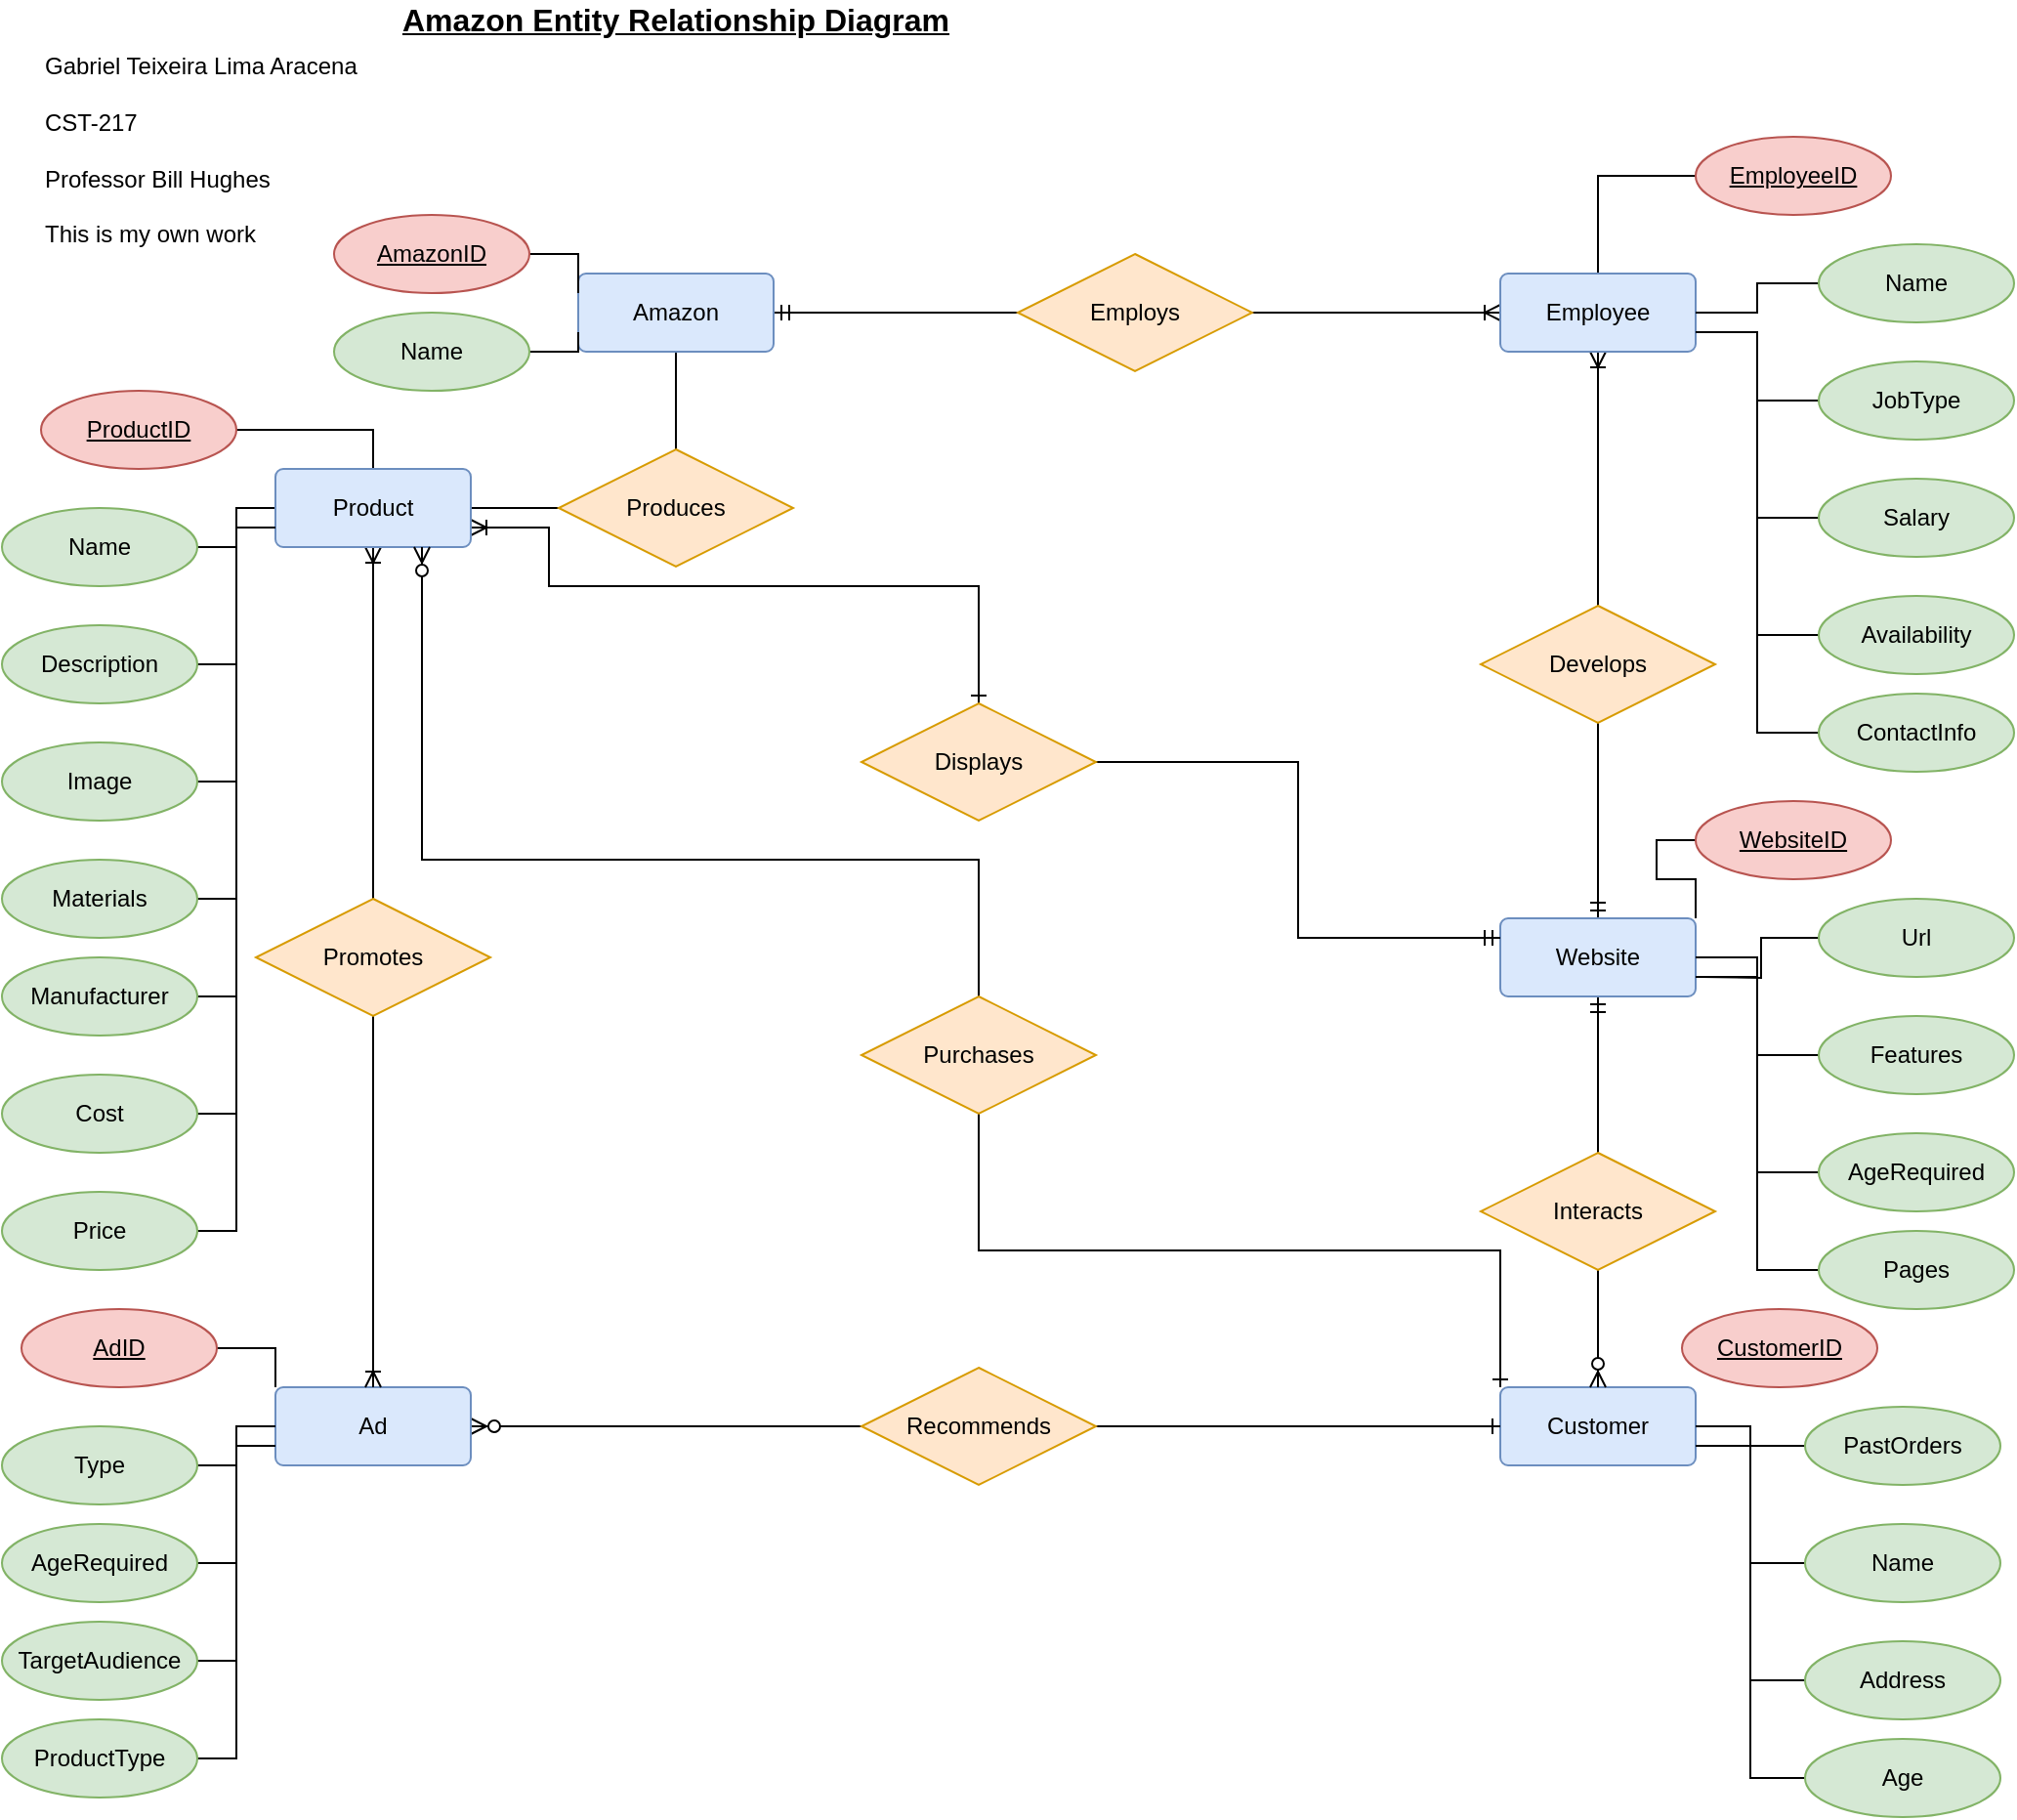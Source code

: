 <mxfile version="14.2.4" type="github">
  <diagram id="-Oxh2yh2YHTzHLASi9jl" name="Page-1">
    <mxGraphModel dx="868" dy="450" grid="1" gridSize="10" guides="1" tooltips="1" connect="1" arrows="1" fold="1" page="1" pageScale="1" pageWidth="827" pageHeight="1169" math="0" shadow="0">
      <root>
        <mxCell id="0" />
        <mxCell id="1" parent="0" />
        <mxCell id="oyXa_XFpboJBpk3tU4l2-1" value="&lt;font style=&quot;font-size: 16px&quot;&gt;&lt;b&gt;&lt;u&gt;Amazon Entity Relationship Diagram&lt;/u&gt;&lt;/b&gt;&lt;/font&gt;" style="text;html=1;strokeColor=none;fillColor=none;align=center;verticalAlign=middle;whiteSpace=wrap;rounded=0;" vertex="1" parent="1">
          <mxGeometry x="190" y="30" width="430" height="20" as="geometry" />
        </mxCell>
        <mxCell id="oyXa_XFpboJBpk3tU4l2-2" value="Gabriel Teixeira Lima Aracena&lt;br&gt;&lt;br&gt;CST-217&lt;br&gt;&lt;br&gt;Professor Bill Hughes&lt;br&gt;&lt;br&gt;This is my own work" style="text;html=1;strokeColor=none;fillColor=none;align=left;verticalAlign=top;whiteSpace=wrap;rounded=0;" vertex="1" parent="1">
          <mxGeometry x="80" y="50" width="170" height="130" as="geometry" />
        </mxCell>
        <mxCell id="oyXa_XFpboJBpk3tU4l2-6" style="edgeStyle=orthogonalEdgeStyle;rounded=0;orthogonalLoop=1;jettySize=auto;html=1;exitX=0.5;exitY=0;exitDx=0;exitDy=0;entryX=1;entryY=0.5;entryDx=0;entryDy=0;endArrow=none;endFill=0;" edge="1" parent="1" source="oyXa_XFpboJBpk3tU4l2-3" target="oyXa_XFpboJBpk3tU4l2-4">
          <mxGeometry relative="1" as="geometry" />
        </mxCell>
        <mxCell id="oyXa_XFpboJBpk3tU4l2-8" style="edgeStyle=orthogonalEdgeStyle;rounded=0;orthogonalLoop=1;jettySize=auto;html=1;exitX=0;exitY=0.5;exitDx=0;exitDy=0;entryX=1;entryY=0.5;entryDx=0;entryDy=0;endArrow=none;endFill=0;" edge="1" parent="1" source="oyXa_XFpboJBpk3tU4l2-3" target="oyXa_XFpboJBpk3tU4l2-7">
          <mxGeometry relative="1" as="geometry" />
        </mxCell>
        <mxCell id="oyXa_XFpboJBpk3tU4l2-23" style="edgeStyle=orthogonalEdgeStyle;rounded=0;orthogonalLoop=1;jettySize=auto;html=1;exitX=0.5;exitY=1;exitDx=0;exitDy=0;endArrow=none;endFill=0;startArrow=ERoneToMany;startFill=0;" edge="1" parent="1" source="oyXa_XFpboJBpk3tU4l2-3" target="oyXa_XFpboJBpk3tU4l2-22">
          <mxGeometry relative="1" as="geometry" />
        </mxCell>
        <mxCell id="oyXa_XFpboJBpk3tU4l2-42" style="edgeStyle=orthogonalEdgeStyle;rounded=0;orthogonalLoop=1;jettySize=auto;html=1;exitX=1;exitY=0.5;exitDx=0;exitDy=0;entryX=0;entryY=0.5;entryDx=0;entryDy=0;startArrow=none;startFill=0;endArrow=none;endFill=0;" edge="1" parent="1" source="oyXa_XFpboJBpk3tU4l2-3" target="oyXa_XFpboJBpk3tU4l2-40">
          <mxGeometry relative="1" as="geometry" />
        </mxCell>
        <mxCell id="oyXa_XFpboJBpk3tU4l2-81" style="edgeStyle=orthogonalEdgeStyle;rounded=0;orthogonalLoop=1;jettySize=auto;html=1;exitX=1;exitY=0.75;exitDx=0;exitDy=0;entryX=0.5;entryY=0;entryDx=0;entryDy=0;startArrow=ERoneToMany;startFill=0;endArrow=ERone;endFill=0;" edge="1" parent="1" source="oyXa_XFpboJBpk3tU4l2-3" target="oyXa_XFpboJBpk3tU4l2-80">
          <mxGeometry relative="1" as="geometry">
            <Array as="points">
              <mxPoint x="340" y="300" />
              <mxPoint x="340" y="330" />
              <mxPoint x="560" y="330" />
            </Array>
          </mxGeometry>
        </mxCell>
        <mxCell id="oyXa_XFpboJBpk3tU4l2-3" value="Product" style="rounded=1;arcSize=10;whiteSpace=wrap;html=1;align=center;fillColor=#dae8fc;strokeColor=#6c8ebf;" vertex="1" parent="1">
          <mxGeometry x="200" y="270" width="100" height="40" as="geometry" />
        </mxCell>
        <mxCell id="oyXa_XFpboJBpk3tU4l2-4" value="ProductID" style="ellipse;whiteSpace=wrap;html=1;align=center;fontStyle=4;fillColor=#f8cecc;strokeColor=#b85450;" vertex="1" parent="1">
          <mxGeometry x="80" y="230" width="100" height="40" as="geometry" />
        </mxCell>
        <mxCell id="oyXa_XFpboJBpk3tU4l2-7" value="Name" style="ellipse;whiteSpace=wrap;html=1;align=center;fillColor=#d5e8d4;strokeColor=#82b366;" vertex="1" parent="1">
          <mxGeometry x="60" y="290" width="100" height="40" as="geometry" />
        </mxCell>
        <mxCell id="oyXa_XFpboJBpk3tU4l2-10" style="edgeStyle=orthogonalEdgeStyle;rounded=0;orthogonalLoop=1;jettySize=auto;html=1;exitX=1;exitY=0.5;exitDx=0;exitDy=0;entryX=0;entryY=0.75;entryDx=0;entryDy=0;endArrow=none;endFill=0;" edge="1" parent="1" source="oyXa_XFpboJBpk3tU4l2-9" target="oyXa_XFpboJBpk3tU4l2-3">
          <mxGeometry relative="1" as="geometry" />
        </mxCell>
        <mxCell id="oyXa_XFpboJBpk3tU4l2-9" value="Description" style="ellipse;whiteSpace=wrap;html=1;align=center;fillColor=#d5e8d4;strokeColor=#82b366;" vertex="1" parent="1">
          <mxGeometry x="60" y="350" width="100" height="40" as="geometry" />
        </mxCell>
        <mxCell id="oyXa_XFpboJBpk3tU4l2-14" style="edgeStyle=orthogonalEdgeStyle;rounded=0;orthogonalLoop=1;jettySize=auto;html=1;exitX=1;exitY=0.5;exitDx=0;exitDy=0;entryX=0;entryY=0.75;entryDx=0;entryDy=0;endArrow=none;endFill=0;" edge="1" parent="1" source="oyXa_XFpboJBpk3tU4l2-11" target="oyXa_XFpboJBpk3tU4l2-3">
          <mxGeometry relative="1" as="geometry" />
        </mxCell>
        <mxCell id="oyXa_XFpboJBpk3tU4l2-11" value="Image" style="ellipse;whiteSpace=wrap;html=1;align=center;fillColor=#d5e8d4;strokeColor=#82b366;" vertex="1" parent="1">
          <mxGeometry x="60" y="410" width="100" height="40" as="geometry" />
        </mxCell>
        <mxCell id="oyXa_XFpboJBpk3tU4l2-13" style="edgeStyle=orthogonalEdgeStyle;rounded=0;orthogonalLoop=1;jettySize=auto;html=1;exitX=1;exitY=0.5;exitDx=0;exitDy=0;entryX=0;entryY=0.75;entryDx=0;entryDy=0;endArrow=none;endFill=0;" edge="1" parent="1" source="oyXa_XFpboJBpk3tU4l2-12" target="oyXa_XFpboJBpk3tU4l2-3">
          <mxGeometry relative="1" as="geometry" />
        </mxCell>
        <mxCell id="oyXa_XFpboJBpk3tU4l2-12" value="Materials" style="ellipse;whiteSpace=wrap;html=1;align=center;fillColor=#d5e8d4;strokeColor=#82b366;" vertex="1" parent="1">
          <mxGeometry x="60" y="470" width="100" height="40" as="geometry" />
        </mxCell>
        <mxCell id="oyXa_XFpboJBpk3tU4l2-18" style="edgeStyle=orthogonalEdgeStyle;rounded=0;orthogonalLoop=1;jettySize=auto;html=1;exitX=1;exitY=0.5;exitDx=0;exitDy=0;entryX=0;entryY=0.75;entryDx=0;entryDy=0;endArrow=none;endFill=0;" edge="1" parent="1" source="oyXa_XFpboJBpk3tU4l2-15" target="oyXa_XFpboJBpk3tU4l2-3">
          <mxGeometry relative="1" as="geometry" />
        </mxCell>
        <mxCell id="oyXa_XFpboJBpk3tU4l2-15" value="Manufacturer" style="ellipse;whiteSpace=wrap;html=1;align=center;fillColor=#d5e8d4;strokeColor=#82b366;" vertex="1" parent="1">
          <mxGeometry x="60" y="520" width="100" height="40" as="geometry" />
        </mxCell>
        <mxCell id="oyXa_XFpboJBpk3tU4l2-19" style="edgeStyle=orthogonalEdgeStyle;rounded=0;orthogonalLoop=1;jettySize=auto;html=1;exitX=1;exitY=0.5;exitDx=0;exitDy=0;entryX=0;entryY=0.75;entryDx=0;entryDy=0;endArrow=none;endFill=0;" edge="1" parent="1" source="oyXa_XFpboJBpk3tU4l2-16" target="oyXa_XFpboJBpk3tU4l2-3">
          <mxGeometry relative="1" as="geometry" />
        </mxCell>
        <mxCell id="oyXa_XFpboJBpk3tU4l2-16" value="Cost" style="ellipse;whiteSpace=wrap;html=1;align=center;fillColor=#d5e8d4;strokeColor=#82b366;" vertex="1" parent="1">
          <mxGeometry x="60" y="580" width="100" height="40" as="geometry" />
        </mxCell>
        <mxCell id="oyXa_XFpboJBpk3tU4l2-20" style="edgeStyle=orthogonalEdgeStyle;rounded=0;orthogonalLoop=1;jettySize=auto;html=1;exitX=1;exitY=0.5;exitDx=0;exitDy=0;endArrow=none;endFill=0;entryX=0;entryY=0.75;entryDx=0;entryDy=0;" edge="1" parent="1" source="oyXa_XFpboJBpk3tU4l2-17" target="oyXa_XFpboJBpk3tU4l2-3">
          <mxGeometry relative="1" as="geometry">
            <mxPoint x="200" y="310" as="targetPoint" />
          </mxGeometry>
        </mxCell>
        <mxCell id="oyXa_XFpboJBpk3tU4l2-17" value="Price" style="ellipse;whiteSpace=wrap;html=1;align=center;fillColor=#d5e8d4;strokeColor=#82b366;" vertex="1" parent="1">
          <mxGeometry x="60" y="640" width="100" height="40" as="geometry" />
        </mxCell>
        <mxCell id="oyXa_XFpboJBpk3tU4l2-26" style="edgeStyle=orthogonalEdgeStyle;rounded=0;orthogonalLoop=1;jettySize=auto;html=1;exitX=0;exitY=0;exitDx=0;exitDy=0;startArrow=none;startFill=0;endArrow=none;endFill=0;" edge="1" parent="1" source="oyXa_XFpboJBpk3tU4l2-21" target="oyXa_XFpboJBpk3tU4l2-25">
          <mxGeometry relative="1" as="geometry" />
        </mxCell>
        <mxCell id="oyXa_XFpboJBpk3tU4l2-78" style="edgeStyle=orthogonalEdgeStyle;rounded=0;orthogonalLoop=1;jettySize=auto;html=1;exitX=0;exitY=0.5;exitDx=0;exitDy=0;startArrow=none;startFill=0;endArrow=ERzeroToMany;endFill=1;entryX=1;entryY=0.5;entryDx=0;entryDy=0;" edge="1" parent="1" source="oyXa_XFpboJBpk3tU4l2-77" target="oyXa_XFpboJBpk3tU4l2-21">
          <mxGeometry relative="1" as="geometry">
            <mxPoint x="410" y="840" as="targetPoint" />
          </mxGeometry>
        </mxCell>
        <mxCell id="oyXa_XFpboJBpk3tU4l2-21" value="Ad" style="rounded=1;arcSize=10;whiteSpace=wrap;html=1;align=center;fillColor=#dae8fc;strokeColor=#6c8ebf;" vertex="1" parent="1">
          <mxGeometry x="200" y="740" width="100" height="40" as="geometry" />
        </mxCell>
        <mxCell id="oyXa_XFpboJBpk3tU4l2-24" style="edgeStyle=orthogonalEdgeStyle;rounded=0;orthogonalLoop=1;jettySize=auto;html=1;exitX=0.5;exitY=1;exitDx=0;exitDy=0;entryX=0.5;entryY=0;entryDx=0;entryDy=0;startArrow=none;startFill=0;endArrow=ERoneToMany;endFill=0;" edge="1" parent="1" source="oyXa_XFpboJBpk3tU4l2-22" target="oyXa_XFpboJBpk3tU4l2-21">
          <mxGeometry relative="1" as="geometry" />
        </mxCell>
        <mxCell id="oyXa_XFpboJBpk3tU4l2-22" value="Promotes" style="shape=rhombus;perimeter=rhombusPerimeter;whiteSpace=wrap;html=1;align=center;fillColor=#ffe6cc;strokeColor=#d79b00;" vertex="1" parent="1">
          <mxGeometry x="190" y="490" width="120" height="60" as="geometry" />
        </mxCell>
        <mxCell id="oyXa_XFpboJBpk3tU4l2-25" value="AdID" style="ellipse;whiteSpace=wrap;html=1;align=center;fontStyle=4;fillColor=#f8cecc;strokeColor=#b85450;" vertex="1" parent="1">
          <mxGeometry x="70" y="700" width="100" height="40" as="geometry" />
        </mxCell>
        <mxCell id="oyXa_XFpboJBpk3tU4l2-34" style="edgeStyle=orthogonalEdgeStyle;rounded=0;orthogonalLoop=1;jettySize=auto;html=1;exitX=1;exitY=0.5;exitDx=0;exitDy=0;entryX=0;entryY=0.5;entryDx=0;entryDy=0;startArrow=none;startFill=0;endArrow=none;endFill=0;" edge="1" parent="1" source="oyXa_XFpboJBpk3tU4l2-27" target="oyXa_XFpboJBpk3tU4l2-21">
          <mxGeometry relative="1" as="geometry" />
        </mxCell>
        <mxCell id="oyXa_XFpboJBpk3tU4l2-27" value="Type" style="ellipse;whiteSpace=wrap;html=1;align=center;fillColor=#d5e8d4;strokeColor=#82b366;" vertex="1" parent="1">
          <mxGeometry x="60" y="760" width="100" height="40" as="geometry" />
        </mxCell>
        <mxCell id="oyXa_XFpboJBpk3tU4l2-33" style="edgeStyle=orthogonalEdgeStyle;rounded=0;orthogonalLoop=1;jettySize=auto;html=1;exitX=1;exitY=0.5;exitDx=0;exitDy=0;entryX=0;entryY=0.75;entryDx=0;entryDy=0;startArrow=none;startFill=0;endArrow=none;endFill=0;" edge="1" parent="1" source="oyXa_XFpboJBpk3tU4l2-28" target="oyXa_XFpboJBpk3tU4l2-21">
          <mxGeometry relative="1" as="geometry" />
        </mxCell>
        <mxCell id="oyXa_XFpboJBpk3tU4l2-28" value="AgeRequired" style="ellipse;whiteSpace=wrap;html=1;align=center;fillColor=#d5e8d4;strokeColor=#82b366;" vertex="1" parent="1">
          <mxGeometry x="60" y="810" width="100" height="40" as="geometry" />
        </mxCell>
        <mxCell id="oyXa_XFpboJBpk3tU4l2-32" style="edgeStyle=orthogonalEdgeStyle;rounded=0;orthogonalLoop=1;jettySize=auto;html=1;exitX=1;exitY=0.5;exitDx=0;exitDy=0;entryX=0;entryY=0.75;entryDx=0;entryDy=0;startArrow=none;startFill=0;endArrow=none;endFill=0;" edge="1" parent="1" source="oyXa_XFpboJBpk3tU4l2-29" target="oyXa_XFpboJBpk3tU4l2-21">
          <mxGeometry relative="1" as="geometry" />
        </mxCell>
        <mxCell id="oyXa_XFpboJBpk3tU4l2-29" value="TargetAudience" style="ellipse;whiteSpace=wrap;html=1;align=center;fillColor=#d5e8d4;strokeColor=#82b366;" vertex="1" parent="1">
          <mxGeometry x="60" y="860" width="100" height="40" as="geometry" />
        </mxCell>
        <mxCell id="oyXa_XFpboJBpk3tU4l2-31" style="edgeStyle=orthogonalEdgeStyle;rounded=0;orthogonalLoop=1;jettySize=auto;html=1;exitX=1;exitY=0.5;exitDx=0;exitDy=0;entryX=0;entryY=0.75;entryDx=0;entryDy=0;startArrow=none;startFill=0;endArrow=none;endFill=0;" edge="1" parent="1" source="oyXa_XFpboJBpk3tU4l2-30" target="oyXa_XFpboJBpk3tU4l2-21">
          <mxGeometry relative="1" as="geometry" />
        </mxCell>
        <mxCell id="oyXa_XFpboJBpk3tU4l2-30" value="ProductType" style="ellipse;whiteSpace=wrap;html=1;align=center;fillColor=#d5e8d4;strokeColor=#82b366;" vertex="1" parent="1">
          <mxGeometry x="60" y="910" width="100" height="40" as="geometry" />
        </mxCell>
        <mxCell id="oyXa_XFpboJBpk3tU4l2-41" style="edgeStyle=orthogonalEdgeStyle;rounded=0;orthogonalLoop=1;jettySize=auto;html=1;exitX=0.5;exitY=1;exitDx=0;exitDy=0;entryX=0.5;entryY=0;entryDx=0;entryDy=0;startArrow=none;startFill=0;endArrow=none;endFill=0;" edge="1" parent="1" source="oyXa_XFpboJBpk3tU4l2-35" target="oyXa_XFpboJBpk3tU4l2-40">
          <mxGeometry relative="1" as="geometry" />
        </mxCell>
        <mxCell id="oyXa_XFpboJBpk3tU4l2-44" style="edgeStyle=orthogonalEdgeStyle;rounded=0;orthogonalLoop=1;jettySize=auto;html=1;exitX=1;exitY=0.5;exitDx=0;exitDy=0;entryX=0;entryY=0.5;entryDx=0;entryDy=0;startArrow=ERmandOne;startFill=0;endArrow=none;endFill=0;" edge="1" parent="1" source="oyXa_XFpboJBpk3tU4l2-35" target="oyXa_XFpboJBpk3tU4l2-43">
          <mxGeometry relative="1" as="geometry" />
        </mxCell>
        <mxCell id="oyXa_XFpboJBpk3tU4l2-35" value="Amazon" style="rounded=1;arcSize=10;whiteSpace=wrap;html=1;align=center;fillColor=#dae8fc;strokeColor=#6c8ebf;" vertex="1" parent="1">
          <mxGeometry x="355" y="170" width="100" height="40" as="geometry" />
        </mxCell>
        <mxCell id="oyXa_XFpboJBpk3tU4l2-39" style="edgeStyle=orthogonalEdgeStyle;rounded=0;orthogonalLoop=1;jettySize=auto;html=1;exitX=1;exitY=0.5;exitDx=0;exitDy=0;entryX=0;entryY=0.25;entryDx=0;entryDy=0;startArrow=none;startFill=0;endArrow=none;endFill=0;" edge="1" parent="1" source="oyXa_XFpboJBpk3tU4l2-36" target="oyXa_XFpboJBpk3tU4l2-35">
          <mxGeometry relative="1" as="geometry" />
        </mxCell>
        <mxCell id="oyXa_XFpboJBpk3tU4l2-36" value="AmazonID" style="ellipse;whiteSpace=wrap;html=1;align=center;fontStyle=4;fillColor=#f8cecc;strokeColor=#b85450;" vertex="1" parent="1">
          <mxGeometry x="230" y="140" width="100" height="40" as="geometry" />
        </mxCell>
        <mxCell id="oyXa_XFpboJBpk3tU4l2-38" style="edgeStyle=orthogonalEdgeStyle;rounded=0;orthogonalLoop=1;jettySize=auto;html=1;exitX=1;exitY=0.5;exitDx=0;exitDy=0;entryX=0;entryY=0.75;entryDx=0;entryDy=0;startArrow=none;startFill=0;endArrow=none;endFill=0;" edge="1" parent="1" source="oyXa_XFpboJBpk3tU4l2-37" target="oyXa_XFpboJBpk3tU4l2-35">
          <mxGeometry relative="1" as="geometry" />
        </mxCell>
        <mxCell id="oyXa_XFpboJBpk3tU4l2-37" value="Name" style="ellipse;whiteSpace=wrap;html=1;align=center;fillColor=#d5e8d4;strokeColor=#82b366;" vertex="1" parent="1">
          <mxGeometry x="230" y="190" width="100" height="40" as="geometry" />
        </mxCell>
        <mxCell id="oyXa_XFpboJBpk3tU4l2-40" value="Produces" style="shape=rhombus;perimeter=rhombusPerimeter;whiteSpace=wrap;html=1;align=center;fillColor=#ffe6cc;strokeColor=#d79b00;" vertex="1" parent="1">
          <mxGeometry x="345" y="260" width="120" height="60" as="geometry" />
        </mxCell>
        <mxCell id="oyXa_XFpboJBpk3tU4l2-46" style="edgeStyle=orthogonalEdgeStyle;rounded=0;orthogonalLoop=1;jettySize=auto;html=1;exitX=1;exitY=0.5;exitDx=0;exitDy=0;entryX=0;entryY=0.5;entryDx=0;entryDy=0;startArrow=none;startFill=0;endArrow=ERoneToMany;endFill=0;" edge="1" parent="1" source="oyXa_XFpboJBpk3tU4l2-43" target="oyXa_XFpboJBpk3tU4l2-45">
          <mxGeometry relative="1" as="geometry" />
        </mxCell>
        <mxCell id="oyXa_XFpboJBpk3tU4l2-43" value="Employs" style="shape=rhombus;perimeter=rhombusPerimeter;whiteSpace=wrap;html=1;align=center;fillColor=#ffe6cc;strokeColor=#d79b00;" vertex="1" parent="1">
          <mxGeometry x="580" y="160" width="120" height="60" as="geometry" />
        </mxCell>
        <mxCell id="oyXa_XFpboJBpk3tU4l2-48" style="edgeStyle=orthogonalEdgeStyle;rounded=0;orthogonalLoop=1;jettySize=auto;html=1;exitX=0.5;exitY=0;exitDx=0;exitDy=0;entryX=0;entryY=0.5;entryDx=0;entryDy=0;startArrow=none;startFill=0;endArrow=none;endFill=0;" edge="1" parent="1" source="oyXa_XFpboJBpk3tU4l2-45" target="oyXa_XFpboJBpk3tU4l2-47">
          <mxGeometry relative="1" as="geometry" />
        </mxCell>
        <mxCell id="oyXa_XFpboJBpk3tU4l2-60" style="edgeStyle=orthogonalEdgeStyle;rounded=0;orthogonalLoop=1;jettySize=auto;html=1;exitX=0.5;exitY=1;exitDx=0;exitDy=0;entryX=0.5;entryY=0;entryDx=0;entryDy=0;startArrow=ERoneToMany;startFill=0;endArrow=none;endFill=0;" edge="1" parent="1" source="oyXa_XFpboJBpk3tU4l2-45" target="oyXa_XFpboJBpk3tU4l2-59">
          <mxGeometry relative="1" as="geometry" />
        </mxCell>
        <mxCell id="oyXa_XFpboJBpk3tU4l2-45" value="Employee" style="rounded=1;arcSize=10;whiteSpace=wrap;html=1;align=center;fillColor=#dae8fc;strokeColor=#6c8ebf;" vertex="1" parent="1">
          <mxGeometry x="827" y="170" width="100" height="40" as="geometry" />
        </mxCell>
        <mxCell id="oyXa_XFpboJBpk3tU4l2-47" value="EmployeeID" style="ellipse;whiteSpace=wrap;html=1;align=center;fontStyle=4;fillColor=#f8cecc;strokeColor=#b85450;" vertex="1" parent="1">
          <mxGeometry x="927" y="100" width="100" height="40" as="geometry" />
        </mxCell>
        <mxCell id="oyXa_XFpboJBpk3tU4l2-54" style="edgeStyle=orthogonalEdgeStyle;rounded=0;orthogonalLoop=1;jettySize=auto;html=1;exitX=0;exitY=0.5;exitDx=0;exitDy=0;entryX=1;entryY=0.5;entryDx=0;entryDy=0;startArrow=none;startFill=0;endArrow=none;endFill=0;" edge="1" parent="1" source="oyXa_XFpboJBpk3tU4l2-49" target="oyXa_XFpboJBpk3tU4l2-45">
          <mxGeometry relative="1" as="geometry" />
        </mxCell>
        <mxCell id="oyXa_XFpboJBpk3tU4l2-49" value="Name" style="ellipse;whiteSpace=wrap;html=1;align=center;fillColor=#d5e8d4;strokeColor=#82b366;" vertex="1" parent="1">
          <mxGeometry x="990" y="155" width="100" height="40" as="geometry" />
        </mxCell>
        <mxCell id="oyXa_XFpboJBpk3tU4l2-55" style="edgeStyle=orthogonalEdgeStyle;rounded=0;orthogonalLoop=1;jettySize=auto;html=1;exitX=0;exitY=0.5;exitDx=0;exitDy=0;entryX=1;entryY=0.75;entryDx=0;entryDy=0;startArrow=none;startFill=0;endArrow=none;endFill=0;" edge="1" parent="1" source="oyXa_XFpboJBpk3tU4l2-50" target="oyXa_XFpboJBpk3tU4l2-45">
          <mxGeometry relative="1" as="geometry" />
        </mxCell>
        <mxCell id="oyXa_XFpboJBpk3tU4l2-50" value="JobType" style="ellipse;whiteSpace=wrap;html=1;align=center;fillColor=#d5e8d4;strokeColor=#82b366;" vertex="1" parent="1">
          <mxGeometry x="990" y="215" width="100" height="40" as="geometry" />
        </mxCell>
        <mxCell id="oyXa_XFpboJBpk3tU4l2-56" style="edgeStyle=orthogonalEdgeStyle;rounded=0;orthogonalLoop=1;jettySize=auto;html=1;exitX=0;exitY=0.5;exitDx=0;exitDy=0;entryX=1;entryY=0.75;entryDx=0;entryDy=0;startArrow=none;startFill=0;endArrow=none;endFill=0;" edge="1" parent="1" source="oyXa_XFpboJBpk3tU4l2-51" target="oyXa_XFpboJBpk3tU4l2-45">
          <mxGeometry relative="1" as="geometry" />
        </mxCell>
        <mxCell id="oyXa_XFpboJBpk3tU4l2-51" value="Salary" style="ellipse;whiteSpace=wrap;html=1;align=center;fillColor=#d5e8d4;strokeColor=#82b366;" vertex="1" parent="1">
          <mxGeometry x="990" y="275" width="100" height="40" as="geometry" />
        </mxCell>
        <mxCell id="oyXa_XFpboJBpk3tU4l2-57" style="edgeStyle=orthogonalEdgeStyle;rounded=0;orthogonalLoop=1;jettySize=auto;html=1;exitX=0;exitY=0.5;exitDx=0;exitDy=0;entryX=1;entryY=0.75;entryDx=0;entryDy=0;startArrow=none;startFill=0;endArrow=none;endFill=0;" edge="1" parent="1" source="oyXa_XFpboJBpk3tU4l2-52" target="oyXa_XFpboJBpk3tU4l2-45">
          <mxGeometry relative="1" as="geometry" />
        </mxCell>
        <mxCell id="oyXa_XFpboJBpk3tU4l2-52" value="Availability" style="ellipse;whiteSpace=wrap;html=1;align=center;fillColor=#d5e8d4;strokeColor=#82b366;" vertex="1" parent="1">
          <mxGeometry x="990" y="335" width="100" height="40" as="geometry" />
        </mxCell>
        <mxCell id="oyXa_XFpboJBpk3tU4l2-58" style="edgeStyle=orthogonalEdgeStyle;rounded=0;orthogonalLoop=1;jettySize=auto;html=1;exitX=0;exitY=0.5;exitDx=0;exitDy=0;entryX=1;entryY=0.75;entryDx=0;entryDy=0;startArrow=none;startFill=0;endArrow=none;endFill=0;" edge="1" parent="1" source="oyXa_XFpboJBpk3tU4l2-53" target="oyXa_XFpboJBpk3tU4l2-45">
          <mxGeometry relative="1" as="geometry" />
        </mxCell>
        <mxCell id="oyXa_XFpboJBpk3tU4l2-53" value="ContactInfo" style="ellipse;whiteSpace=wrap;html=1;align=center;fillColor=#d5e8d4;strokeColor=#82b366;" vertex="1" parent="1">
          <mxGeometry x="990" y="385" width="100" height="40" as="geometry" />
        </mxCell>
        <mxCell id="oyXa_XFpboJBpk3tU4l2-62" style="edgeStyle=orthogonalEdgeStyle;rounded=0;orthogonalLoop=1;jettySize=auto;html=1;exitX=0.5;exitY=1;exitDx=0;exitDy=0;startArrow=none;startFill=0;endArrow=ERmandOne;endFill=0;" edge="1" parent="1" source="oyXa_XFpboJBpk3tU4l2-59" target="oyXa_XFpboJBpk3tU4l2-61">
          <mxGeometry relative="1" as="geometry" />
        </mxCell>
        <mxCell id="oyXa_XFpboJBpk3tU4l2-59" value="Develops" style="shape=rhombus;perimeter=rhombusPerimeter;whiteSpace=wrap;html=1;align=center;fillColor=#ffe6cc;strokeColor=#d79b00;" vertex="1" parent="1">
          <mxGeometry x="817" y="340" width="120" height="60" as="geometry" />
        </mxCell>
        <mxCell id="oyXa_XFpboJBpk3tU4l2-64" style="edgeStyle=orthogonalEdgeStyle;rounded=0;orthogonalLoop=1;jettySize=auto;html=1;exitX=1;exitY=0;exitDx=0;exitDy=0;entryX=0;entryY=0.5;entryDx=0;entryDy=0;startArrow=none;startFill=0;endArrow=none;endFill=0;" edge="1" parent="1" source="oyXa_XFpboJBpk3tU4l2-61" target="oyXa_XFpboJBpk3tU4l2-63">
          <mxGeometry relative="1" as="geometry" />
        </mxCell>
        <mxCell id="oyXa_XFpboJBpk3tU4l2-75" style="edgeStyle=orthogonalEdgeStyle;rounded=0;orthogonalLoop=1;jettySize=auto;html=1;exitX=0.5;exitY=1;exitDx=0;exitDy=0;entryX=0.5;entryY=0;entryDx=0;entryDy=0;startArrow=ERmandOne;startFill=0;endArrow=none;endFill=0;" edge="1" parent="1" source="oyXa_XFpboJBpk3tU4l2-61" target="oyXa_XFpboJBpk3tU4l2-74">
          <mxGeometry relative="1" as="geometry" />
        </mxCell>
        <mxCell id="oyXa_XFpboJBpk3tU4l2-61" value="Website" style="rounded=1;arcSize=10;whiteSpace=wrap;html=1;align=center;fillColor=#dae8fc;strokeColor=#6c8ebf;" vertex="1" parent="1">
          <mxGeometry x="827" y="500" width="100" height="40" as="geometry" />
        </mxCell>
        <mxCell id="oyXa_XFpboJBpk3tU4l2-63" value="WebsiteID" style="ellipse;whiteSpace=wrap;html=1;align=center;fontStyle=4;fillColor=#f8cecc;strokeColor=#b85450;" vertex="1" parent="1">
          <mxGeometry x="927" y="440" width="100" height="40" as="geometry" />
        </mxCell>
        <mxCell id="oyXa_XFpboJBpk3tU4l2-72" style="edgeStyle=orthogonalEdgeStyle;rounded=0;orthogonalLoop=1;jettySize=auto;html=1;exitX=0;exitY=0.5;exitDx=0;exitDy=0;startArrow=none;startFill=0;endArrow=none;endFill=0;" edge="1" parent="1" source="oyXa_XFpboJBpk3tU4l2-65">
          <mxGeometry relative="1" as="geometry">
            <mxPoint x="930" y="530" as="targetPoint" />
          </mxGeometry>
        </mxCell>
        <mxCell id="oyXa_XFpboJBpk3tU4l2-65" value="Url" style="ellipse;whiteSpace=wrap;html=1;align=center;fillColor=#d5e8d4;strokeColor=#82b366;" vertex="1" parent="1">
          <mxGeometry x="990" y="490" width="100" height="40" as="geometry" />
        </mxCell>
        <mxCell id="oyXa_XFpboJBpk3tU4l2-71" style="edgeStyle=orthogonalEdgeStyle;rounded=0;orthogonalLoop=1;jettySize=auto;html=1;exitX=0;exitY=0.5;exitDx=0;exitDy=0;entryX=1;entryY=0.75;entryDx=0;entryDy=0;startArrow=none;startFill=0;endArrow=none;endFill=0;" edge="1" parent="1" source="oyXa_XFpboJBpk3tU4l2-66" target="oyXa_XFpboJBpk3tU4l2-61">
          <mxGeometry relative="1" as="geometry" />
        </mxCell>
        <mxCell id="oyXa_XFpboJBpk3tU4l2-66" value="Features" style="ellipse;whiteSpace=wrap;html=1;align=center;fillColor=#d5e8d4;strokeColor=#82b366;" vertex="1" parent="1">
          <mxGeometry x="990" y="550" width="100" height="40" as="geometry" />
        </mxCell>
        <mxCell id="oyXa_XFpboJBpk3tU4l2-70" style="edgeStyle=orthogonalEdgeStyle;rounded=0;orthogonalLoop=1;jettySize=auto;html=1;exitX=0;exitY=0.5;exitDx=0;exitDy=0;entryX=1;entryY=0.5;entryDx=0;entryDy=0;startArrow=none;startFill=0;endArrow=none;endFill=0;" edge="1" parent="1" source="oyXa_XFpboJBpk3tU4l2-67" target="oyXa_XFpboJBpk3tU4l2-61">
          <mxGeometry relative="1" as="geometry" />
        </mxCell>
        <mxCell id="oyXa_XFpboJBpk3tU4l2-67" value="AgeRequired" style="ellipse;whiteSpace=wrap;html=1;align=center;fillColor=#d5e8d4;strokeColor=#82b366;" vertex="1" parent="1">
          <mxGeometry x="990" y="610" width="100" height="40" as="geometry" />
        </mxCell>
        <mxCell id="oyXa_XFpboJBpk3tU4l2-69" style="edgeStyle=orthogonalEdgeStyle;rounded=0;orthogonalLoop=1;jettySize=auto;html=1;exitX=0;exitY=0.5;exitDx=0;exitDy=0;entryX=1;entryY=0.75;entryDx=0;entryDy=0;startArrow=none;startFill=0;endArrow=none;endFill=0;" edge="1" parent="1" source="oyXa_XFpboJBpk3tU4l2-68" target="oyXa_XFpboJBpk3tU4l2-61">
          <mxGeometry relative="1" as="geometry" />
        </mxCell>
        <mxCell id="oyXa_XFpboJBpk3tU4l2-68" value="Pages" style="ellipse;whiteSpace=wrap;html=1;align=center;fillColor=#d5e8d4;strokeColor=#82b366;" vertex="1" parent="1">
          <mxGeometry x="990" y="660" width="100" height="40" as="geometry" />
        </mxCell>
        <mxCell id="oyXa_XFpboJBpk3tU4l2-84" style="edgeStyle=orthogonalEdgeStyle;rounded=0;orthogonalLoop=1;jettySize=auto;html=1;exitX=0;exitY=0;exitDx=0;exitDy=0;entryX=0.5;entryY=1;entryDx=0;entryDy=0;startArrow=ERone;startFill=0;endArrow=none;endFill=0;" edge="1" parent="1" source="oyXa_XFpboJBpk3tU4l2-73" target="oyXa_XFpboJBpk3tU4l2-83">
          <mxGeometry relative="1" as="geometry" />
        </mxCell>
        <mxCell id="oyXa_XFpboJBpk3tU4l2-73" value="Customer" style="rounded=1;arcSize=10;whiteSpace=wrap;html=1;align=center;fillColor=#dae8fc;strokeColor=#6c8ebf;" vertex="1" parent="1">
          <mxGeometry x="827" y="740" width="100" height="40" as="geometry" />
        </mxCell>
        <mxCell id="oyXa_XFpboJBpk3tU4l2-76" style="edgeStyle=orthogonalEdgeStyle;rounded=0;orthogonalLoop=1;jettySize=auto;html=1;exitX=0.5;exitY=1;exitDx=0;exitDy=0;startArrow=none;startFill=0;endArrow=ERzeroToMany;endFill=1;" edge="1" parent="1" source="oyXa_XFpboJBpk3tU4l2-74" target="oyXa_XFpboJBpk3tU4l2-73">
          <mxGeometry relative="1" as="geometry" />
        </mxCell>
        <mxCell id="oyXa_XFpboJBpk3tU4l2-74" value="Interacts" style="shape=rhombus;perimeter=rhombusPerimeter;whiteSpace=wrap;html=1;align=center;fillColor=#ffe6cc;strokeColor=#d79b00;" vertex="1" parent="1">
          <mxGeometry x="817" y="620" width="120" height="60" as="geometry" />
        </mxCell>
        <mxCell id="oyXa_XFpboJBpk3tU4l2-79" style="edgeStyle=orthogonalEdgeStyle;rounded=0;orthogonalLoop=1;jettySize=auto;html=1;exitX=1;exitY=0.5;exitDx=0;exitDy=0;entryX=0;entryY=0.5;entryDx=0;entryDy=0;startArrow=none;startFill=0;endArrow=ERone;endFill=0;" edge="1" parent="1" source="oyXa_XFpboJBpk3tU4l2-77" target="oyXa_XFpboJBpk3tU4l2-73">
          <mxGeometry relative="1" as="geometry" />
        </mxCell>
        <mxCell id="oyXa_XFpboJBpk3tU4l2-77" value="Recommends" style="shape=rhombus;perimeter=rhombusPerimeter;whiteSpace=wrap;html=1;align=center;fillColor=#ffe6cc;strokeColor=#d79b00;" vertex="1" parent="1">
          <mxGeometry x="500" y="730" width="120" height="60" as="geometry" />
        </mxCell>
        <mxCell id="oyXa_XFpboJBpk3tU4l2-82" style="edgeStyle=orthogonalEdgeStyle;rounded=0;orthogonalLoop=1;jettySize=auto;html=1;exitX=1;exitY=0.5;exitDx=0;exitDy=0;entryX=0;entryY=0.25;entryDx=0;entryDy=0;startArrow=none;startFill=0;endArrow=ERmandOne;endFill=0;" edge="1" parent="1" source="oyXa_XFpboJBpk3tU4l2-80" target="oyXa_XFpboJBpk3tU4l2-61">
          <mxGeometry relative="1" as="geometry" />
        </mxCell>
        <mxCell id="oyXa_XFpboJBpk3tU4l2-80" value="Displays" style="shape=rhombus;perimeter=rhombusPerimeter;whiteSpace=wrap;html=1;align=center;fillColor=#ffe6cc;strokeColor=#d79b00;" vertex="1" parent="1">
          <mxGeometry x="500" y="390" width="120" height="60" as="geometry" />
        </mxCell>
        <mxCell id="oyXa_XFpboJBpk3tU4l2-85" style="edgeStyle=orthogonalEdgeStyle;rounded=0;orthogonalLoop=1;jettySize=auto;html=1;exitX=0.5;exitY=0;exitDx=0;exitDy=0;startArrow=none;startFill=0;endArrow=ERzeroToMany;endFill=1;entryX=0.75;entryY=1;entryDx=0;entryDy=0;" edge="1" parent="1" source="oyXa_XFpboJBpk3tU4l2-83" target="oyXa_XFpboJBpk3tU4l2-3">
          <mxGeometry relative="1" as="geometry">
            <mxPoint x="320" y="410" as="targetPoint" />
            <Array as="points">
              <mxPoint x="560" y="470" />
              <mxPoint x="275" y="470" />
            </Array>
          </mxGeometry>
        </mxCell>
        <mxCell id="oyXa_XFpboJBpk3tU4l2-83" value="Purchases" style="shape=rhombus;perimeter=rhombusPerimeter;whiteSpace=wrap;html=1;align=center;fillColor=#ffe6cc;strokeColor=#d79b00;" vertex="1" parent="1">
          <mxGeometry x="500" y="540" width="120" height="60" as="geometry" />
        </mxCell>
        <mxCell id="oyXa_XFpboJBpk3tU4l2-86" value="CustomerID" style="ellipse;whiteSpace=wrap;html=1;align=center;fontStyle=4;fillColor=#f8cecc;strokeColor=#b85450;" vertex="1" parent="1">
          <mxGeometry x="920" y="700" width="100" height="40" as="geometry" />
        </mxCell>
        <mxCell id="oyXa_XFpboJBpk3tU4l2-91" style="edgeStyle=orthogonalEdgeStyle;rounded=0;orthogonalLoop=1;jettySize=auto;html=1;exitX=0;exitY=0.5;exitDx=0;exitDy=0;entryX=1;entryY=0.5;entryDx=0;entryDy=0;startArrow=none;startFill=0;endArrow=none;endFill=0;" edge="1" parent="1" source="oyXa_XFpboJBpk3tU4l2-87" target="oyXa_XFpboJBpk3tU4l2-73">
          <mxGeometry relative="1" as="geometry" />
        </mxCell>
        <mxCell id="oyXa_XFpboJBpk3tU4l2-87" value="PastOrders" style="ellipse;whiteSpace=wrap;html=1;align=center;fillColor=#d5e8d4;strokeColor=#82b366;" vertex="1" parent="1">
          <mxGeometry x="983" y="750" width="100" height="40" as="geometry" />
        </mxCell>
        <mxCell id="oyXa_XFpboJBpk3tU4l2-92" style="edgeStyle=orthogonalEdgeStyle;rounded=0;orthogonalLoop=1;jettySize=auto;html=1;exitX=0;exitY=0.5;exitDx=0;exitDy=0;entryX=1;entryY=0.75;entryDx=0;entryDy=0;startArrow=none;startFill=0;endArrow=none;endFill=0;" edge="1" parent="1" source="oyXa_XFpboJBpk3tU4l2-88" target="oyXa_XFpboJBpk3tU4l2-73">
          <mxGeometry relative="1" as="geometry" />
        </mxCell>
        <mxCell id="oyXa_XFpboJBpk3tU4l2-88" value="Name" style="ellipse;whiteSpace=wrap;html=1;align=center;fillColor=#d5e8d4;strokeColor=#82b366;" vertex="1" parent="1">
          <mxGeometry x="983" y="810" width="100" height="40" as="geometry" />
        </mxCell>
        <mxCell id="oyXa_XFpboJBpk3tU4l2-93" style="edgeStyle=orthogonalEdgeStyle;rounded=0;orthogonalLoop=1;jettySize=auto;html=1;exitX=0;exitY=0.5;exitDx=0;exitDy=0;entryX=1;entryY=0.75;entryDx=0;entryDy=0;startArrow=none;startFill=0;endArrow=none;endFill=0;" edge="1" parent="1" source="oyXa_XFpboJBpk3tU4l2-89" target="oyXa_XFpboJBpk3tU4l2-73">
          <mxGeometry relative="1" as="geometry" />
        </mxCell>
        <mxCell id="oyXa_XFpboJBpk3tU4l2-89" value="Address" style="ellipse;whiteSpace=wrap;html=1;align=center;fillColor=#d5e8d4;strokeColor=#82b366;" vertex="1" parent="1">
          <mxGeometry x="983" y="870" width="100" height="40" as="geometry" />
        </mxCell>
        <mxCell id="oyXa_XFpboJBpk3tU4l2-94" style="edgeStyle=orthogonalEdgeStyle;rounded=0;orthogonalLoop=1;jettySize=auto;html=1;exitX=0;exitY=0.5;exitDx=0;exitDy=0;entryX=1;entryY=0.75;entryDx=0;entryDy=0;startArrow=none;startFill=0;endArrow=none;endFill=0;" edge="1" parent="1" source="oyXa_XFpboJBpk3tU4l2-90" target="oyXa_XFpboJBpk3tU4l2-73">
          <mxGeometry relative="1" as="geometry" />
        </mxCell>
        <mxCell id="oyXa_XFpboJBpk3tU4l2-90" value="Age" style="ellipse;whiteSpace=wrap;html=1;align=center;fillColor=#d5e8d4;strokeColor=#82b366;" vertex="1" parent="1">
          <mxGeometry x="983" y="920" width="100" height="40" as="geometry" />
        </mxCell>
      </root>
    </mxGraphModel>
  </diagram>
</mxfile>
